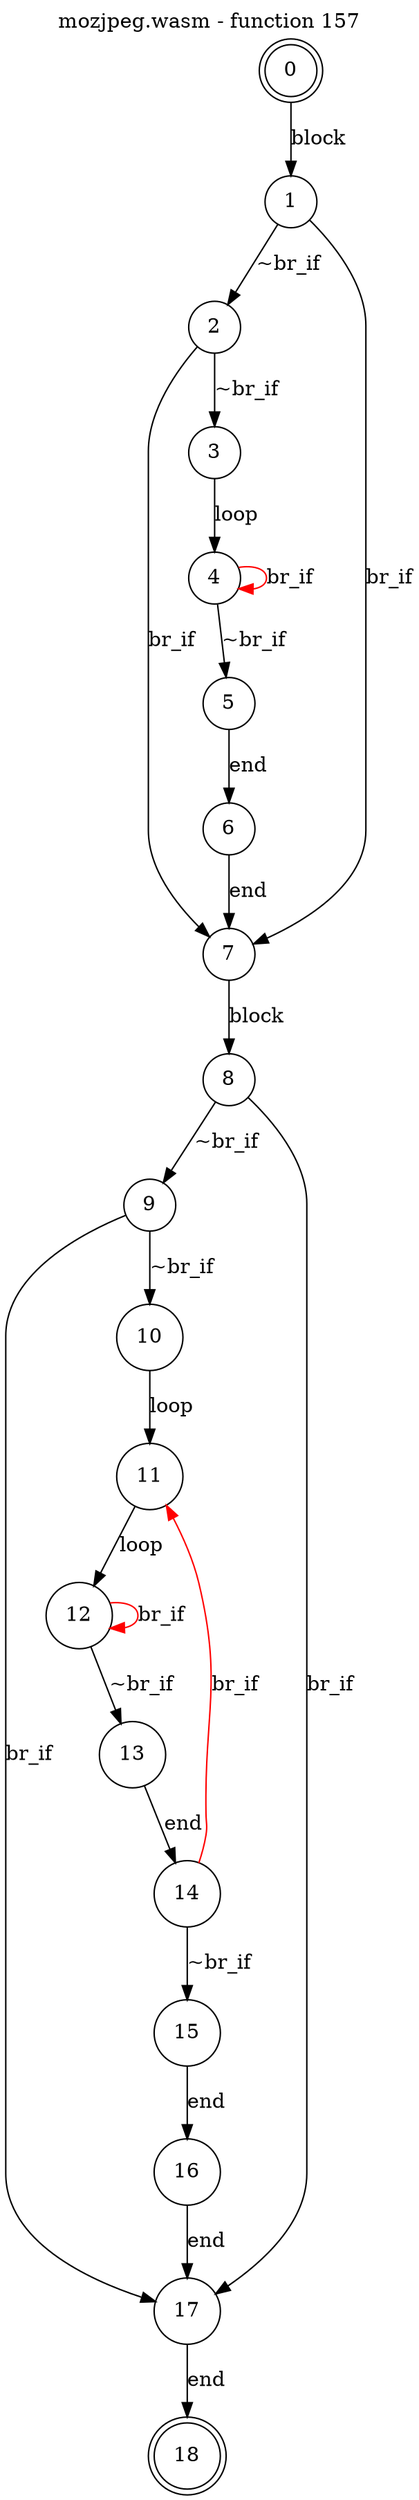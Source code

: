 digraph finite_state_machine {
    label = "mozjpeg.wasm - function 157"
    labelloc =  t
    labelfontsize = 16
    labelfontcolor = black
    labelfontname = "Helvetica"
    node [shape = doublecircle]; 0 18;
    node [shape = circle];
    0 -> 1[label = "block"];
    1 -> 2[label = "~br_if"];
    1 -> 7[label = "br_if"];
    2 -> 3[label = "~br_if"];
    2 -> 7[label = "br_if"];
    3 -> 4[label = "loop"];
    4 -> 5[label = "~br_if"];
    4 -> 4[color="red" label = "br_if"];
    5 -> 6[label = "end"];
    6 -> 7[label = "end"];
    7 -> 8[label = "block"];
    8 -> 9[label = "~br_if"];
    8 -> 17[label = "br_if"];
    9 -> 10[label = "~br_if"];
    9 -> 17[label = "br_if"];
    10 -> 11[label = "loop"];
    11 -> 12[label = "loop"];
    12 -> 13[label = "~br_if"];
    12 -> 12[color="red" label = "br_if"];
    13 -> 14[label = "end"];
    14 -> 15[label = "~br_if"];
    14 -> 11[color="red" label = "br_if"];
    15 -> 16[label = "end"];
    16 -> 17[label = "end"];
    17 -> 18[label = "end"];
}
